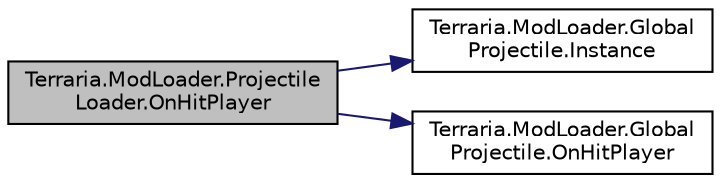 digraph "Terraria.ModLoader.ProjectileLoader.OnHitPlayer"
{
  edge [fontname="Helvetica",fontsize="10",labelfontname="Helvetica",labelfontsize="10"];
  node [fontname="Helvetica",fontsize="10",shape=record];
  rankdir="LR";
  Node110 [label="Terraria.ModLoader.Projectile\lLoader.OnHitPlayer",height=0.2,width=0.4,color="black", fillcolor="grey75", style="filled", fontcolor="black"];
  Node110 -> Node111 [color="midnightblue",fontsize="10",style="solid",fontname="Helvetica"];
  Node111 [label="Terraria.ModLoader.Global\lProjectile.Instance",height=0.2,width=0.4,color="black", fillcolor="white", style="filled",URL="$class_terraria_1_1_mod_loader_1_1_global_projectile.html#ac385423894e4a48e74b7a185095d4212"];
  Node110 -> Node112 [color="midnightblue",fontsize="10",style="solid",fontname="Helvetica"];
  Node112 [label="Terraria.ModLoader.Global\lProjectile.OnHitPlayer",height=0.2,width=0.4,color="black", fillcolor="white", style="filled",URL="$class_terraria_1_1_mod_loader_1_1_global_projectile.html#a2dac12ff40a1dabbf0d4fb1442f6f832",tooltip="Allows you to create special effects when a hostile projectile hits a player. "];
}
